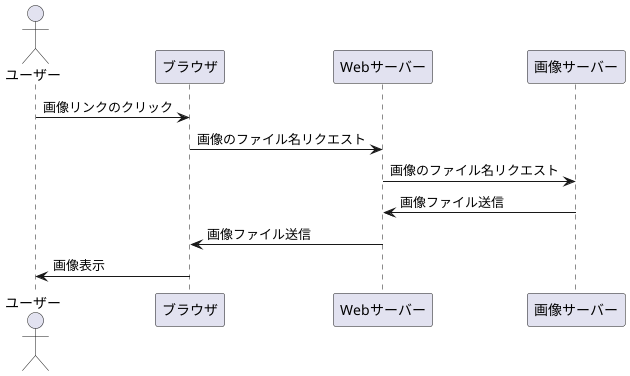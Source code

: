 @startuml  Web画像検索
actor ユーザー
ユーザー -> ブラウザ : 画像リンクのクリック
ブラウザ -> Webサーバー : 画像のファイル名リクエスト
Webサーバー -> 画像サーバー : 画像のファイル名リクエスト
画像サーバー -> Webサーバー : 画像ファイル送信
Webサーバー -> ブラウザ : 画像ファイル送信
ブラウザ -> ユーザー : 画像表示
@enduml